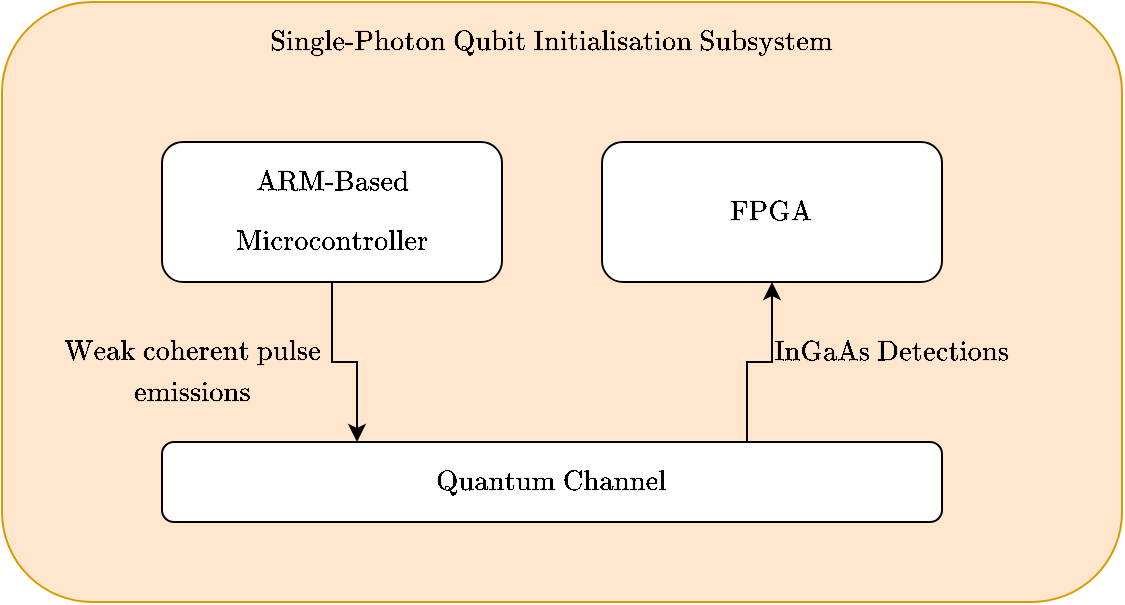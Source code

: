 <mxfile version="24.7.17">
  <diagram name="Page-1" id="9Q_bcYhKEK6bGvbYmpg1">
    <mxGraphModel dx="896" dy="527" grid="1" gridSize="10" guides="1" tooltips="1" connect="1" arrows="1" fold="1" page="1" pageScale="1" pageWidth="1169" pageHeight="827" math="1" shadow="0">
      <root>
        <mxCell id="0" />
        <mxCell id="1" parent="0" />
        <mxCell id="2MifIYuiG_E2sTtmJU0L-10" value="" style="rounded=1;whiteSpace=wrap;html=1;fillColor=#ffe6cc;strokeColor=#d79b00;" vertex="1" parent="1">
          <mxGeometry x="260" y="60" width="560" height="300" as="geometry" />
        </mxCell>
        <mxCell id="2MifIYuiG_E2sTtmJU0L-8" style="edgeStyle=orthogonalEdgeStyle;rounded=0;orthogonalLoop=1;jettySize=auto;html=1;entryX=0.25;entryY=0;entryDx=0;entryDy=0;" edge="1" parent="1" source="2MifIYuiG_E2sTtmJU0L-1" target="2MifIYuiG_E2sTtmJU0L-7">
          <mxGeometry relative="1" as="geometry" />
        </mxCell>
        <mxCell id="2MifIYuiG_E2sTtmJU0L-1" value="" style="rounded=1;whiteSpace=wrap;html=1;" vertex="1" parent="1">
          <mxGeometry x="340" y="130" width="170" height="70" as="geometry" />
        </mxCell>
        <mxCell id="2MifIYuiG_E2sTtmJU0L-2" value="$$\text{ARM-Based}$$" style="text;html=1;align=center;verticalAlign=middle;whiteSpace=wrap;rounded=0;" vertex="1" parent="1">
          <mxGeometry x="340" y="140" width="170" height="20" as="geometry" />
        </mxCell>
        <mxCell id="2MifIYuiG_E2sTtmJU0L-3" value="$$\text{Microcontroller}$$" style="text;html=1;align=center;verticalAlign=middle;whiteSpace=wrap;rounded=0;" vertex="1" parent="1">
          <mxGeometry x="340" y="170" width="170" height="20" as="geometry" />
        </mxCell>
        <mxCell id="2MifIYuiG_E2sTtmJU0L-9" style="edgeStyle=orthogonalEdgeStyle;rounded=0;orthogonalLoop=1;jettySize=auto;html=1;exitX=0.75;exitY=0;exitDx=0;exitDy=0;" edge="1" parent="1" source="2MifIYuiG_E2sTtmJU0L-7" target="2MifIYuiG_E2sTtmJU0L-4">
          <mxGeometry relative="1" as="geometry" />
        </mxCell>
        <mxCell id="2MifIYuiG_E2sTtmJU0L-4" value="$$\text{FPGA}$$" style="rounded=1;whiteSpace=wrap;html=1;" vertex="1" parent="1">
          <mxGeometry x="560" y="130" width="170" height="70" as="geometry" />
        </mxCell>
        <mxCell id="2MifIYuiG_E2sTtmJU0L-7" value="$$\text{Quantum Channel}$$" style="rounded=1;whiteSpace=wrap;html=1;" vertex="1" parent="1">
          <mxGeometry x="340" y="280" width="390" height="40" as="geometry" />
        </mxCell>
        <mxCell id="2MifIYuiG_E2sTtmJU0L-11" value="$$\text{Single-Photon Qubit Initialisation Subsystem}$$" style="text;html=1;align=center;verticalAlign=middle;whiteSpace=wrap;rounded=0;" vertex="1" parent="1">
          <mxGeometry x="385" y="70" width="300" height="20" as="geometry" />
        </mxCell>
        <mxCell id="2MifIYuiG_E2sTtmJU0L-13" value="$$\text{Weak coherent pulse}$$" style="text;html=1;align=center;verticalAlign=middle;whiteSpace=wrap;rounded=0;" vertex="1" parent="1">
          <mxGeometry x="310" y="220" width="90" height="30" as="geometry" />
        </mxCell>
        <mxCell id="2MifIYuiG_E2sTtmJU0L-15" value="$$\text{InGaAs Detections}$$" style="text;html=1;align=center;verticalAlign=middle;whiteSpace=wrap;rounded=0;" vertex="1" parent="1">
          <mxGeometry x="660" y="220" width="90" height="30" as="geometry" />
        </mxCell>
        <mxCell id="2MifIYuiG_E2sTtmJU0L-16" value="$$\text{emissions}$$" style="text;html=1;align=center;verticalAlign=middle;whiteSpace=wrap;rounded=0;" vertex="1" parent="1">
          <mxGeometry x="310" y="240" width="90" height="30" as="geometry" />
        </mxCell>
      </root>
    </mxGraphModel>
  </diagram>
</mxfile>
